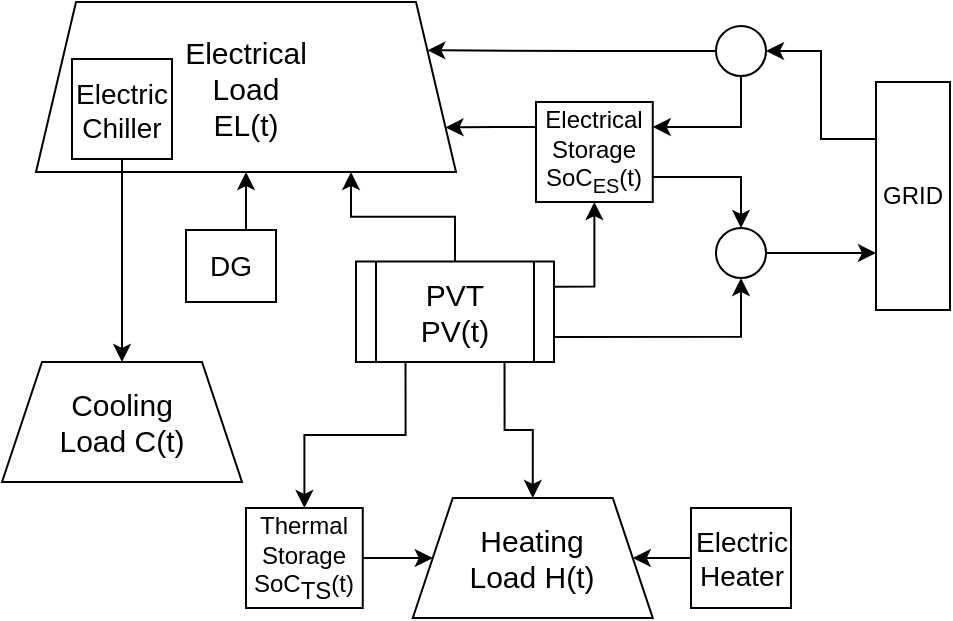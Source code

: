 <mxfile version="14.1.9" type="github">
  <diagram id="05P3EtJSHdNtM1MA3jFJ" name="Page-1">
    <mxGraphModel dx="716" dy="378" grid="1" gridSize="10" guides="1" tooltips="1" connect="1" arrows="1" fold="1" page="1" pageScale="1" pageWidth="850" pageHeight="1100" math="0" shadow="0">
      <root>
        <mxCell id="0" />
        <mxCell id="1" parent="0" />
        <mxCell id="sACkI0Q_xZ0Zvb8qSm-h-85" style="edgeStyle=orthogonalEdgeStyle;rounded=0;orthogonalLoop=1;jettySize=auto;html=1;exitX=0.5;exitY=0;exitDx=0;exitDy=0;entryX=0.75;entryY=1;entryDx=0;entryDy=0;" edge="1" parent="1" source="sACkI0Q_xZ0Zvb8qSm-h-43" target="sACkI0Q_xZ0Zvb8qSm-h-45">
          <mxGeometry relative="1" as="geometry" />
        </mxCell>
        <mxCell id="sACkI0Q_xZ0Zvb8qSm-h-86" style="edgeStyle=orthogonalEdgeStyle;rounded=0;orthogonalLoop=1;jettySize=auto;html=1;exitX=1;exitY=0.75;exitDx=0;exitDy=0;entryX=0.5;entryY=1;entryDx=0;entryDy=0;" edge="1" parent="1" source="sACkI0Q_xZ0Zvb8qSm-h-43" target="sACkI0Q_xZ0Zvb8qSm-h-50">
          <mxGeometry relative="1" as="geometry" />
        </mxCell>
        <mxCell id="sACkI0Q_xZ0Zvb8qSm-h-87" style="edgeStyle=orthogonalEdgeStyle;rounded=0;orthogonalLoop=1;jettySize=auto;html=1;exitX=1;exitY=0.25;exitDx=0;exitDy=0;entryX=0.5;entryY=1;entryDx=0;entryDy=0;" edge="1" parent="1" source="sACkI0Q_xZ0Zvb8qSm-h-43" target="sACkI0Q_xZ0Zvb8qSm-h-54">
          <mxGeometry relative="1" as="geometry" />
        </mxCell>
        <mxCell id="sACkI0Q_xZ0Zvb8qSm-h-90" style="edgeStyle=orthogonalEdgeStyle;rounded=0;orthogonalLoop=1;jettySize=auto;html=1;exitX=0.75;exitY=1;exitDx=0;exitDy=0;entryX=0.5;entryY=0;entryDx=0;entryDy=0;" edge="1" parent="1" source="sACkI0Q_xZ0Zvb8qSm-h-43" target="sACkI0Q_xZ0Zvb8qSm-h-55">
          <mxGeometry relative="1" as="geometry" />
        </mxCell>
        <mxCell id="sACkI0Q_xZ0Zvb8qSm-h-91" style="edgeStyle=orthogonalEdgeStyle;rounded=0;orthogonalLoop=1;jettySize=auto;html=1;exitX=0.25;exitY=1;exitDx=0;exitDy=0;" edge="1" parent="1" source="sACkI0Q_xZ0Zvb8qSm-h-43" target="sACkI0Q_xZ0Zvb8qSm-h-53">
          <mxGeometry relative="1" as="geometry" />
        </mxCell>
        <mxCell id="sACkI0Q_xZ0Zvb8qSm-h-43" value="PVT&lt;br&gt;PV(t)" style="shape=process;whiteSpace=wrap;html=1;backgroundOutline=1;fontSize=15;" vertex="1" parent="1">
          <mxGeometry x="660" y="749.75" width="99" height="50.25" as="geometry" />
        </mxCell>
        <mxCell id="sACkI0Q_xZ0Zvb8qSm-h-95" style="edgeStyle=orthogonalEdgeStyle;rounded=0;orthogonalLoop=1;jettySize=auto;html=1;exitX=0.5;exitY=0;exitDx=0;exitDy=0;entryX=0.5;entryY=1;entryDx=0;entryDy=0;" edge="1" parent="1" source="sACkI0Q_xZ0Zvb8qSm-h-44" target="sACkI0Q_xZ0Zvb8qSm-h-45">
          <mxGeometry relative="1" as="geometry" />
        </mxCell>
        <mxCell id="sACkI0Q_xZ0Zvb8qSm-h-44" value="DG" style="rounded=0;whiteSpace=wrap;html=1;fontSize=14;" vertex="1" parent="1">
          <mxGeometry x="575" y="734" width="45" height="36" as="geometry" />
        </mxCell>
        <mxCell id="sACkI0Q_xZ0Zvb8qSm-h-45" value="Electrical &lt;br&gt;Load&lt;br&gt;EL(t)" style="shape=trapezoid;perimeter=trapezoidPerimeter;whiteSpace=wrap;html=1;fixedSize=1;fontSize=15;" vertex="1" parent="1">
          <mxGeometry x="500" y="620" width="210" height="85" as="geometry" />
        </mxCell>
        <mxCell id="sACkI0Q_xZ0Zvb8qSm-h-89" style="edgeStyle=orthogonalEdgeStyle;rounded=0;orthogonalLoop=1;jettySize=auto;html=1;exitX=0.5;exitY=1;exitDx=0;exitDy=0;entryX=0.5;entryY=0;entryDx=0;entryDy=0;" edge="1" parent="1" source="sACkI0Q_xZ0Zvb8qSm-h-46" target="sACkI0Q_xZ0Zvb8qSm-h-51">
          <mxGeometry relative="1" as="geometry" />
        </mxCell>
        <mxCell id="sACkI0Q_xZ0Zvb8qSm-h-46" value="Electric&lt;br&gt;Chiller" style="whiteSpace=wrap;html=1;aspect=fixed;fontSize=14;" vertex="1" parent="1">
          <mxGeometry x="518" y="648.5" width="50" height="50" as="geometry" />
        </mxCell>
        <mxCell id="sACkI0Q_xZ0Zvb8qSm-h-62" style="edgeStyle=orthogonalEdgeStyle;rounded=0;orthogonalLoop=1;jettySize=auto;html=1;exitX=0;exitY=0.25;exitDx=0;exitDy=0;entryX=1;entryY=0.5;entryDx=0;entryDy=0;" edge="1" parent="1" source="sACkI0Q_xZ0Zvb8qSm-h-48" target="sACkI0Q_xZ0Zvb8qSm-h-49">
          <mxGeometry relative="1" as="geometry" />
        </mxCell>
        <mxCell id="sACkI0Q_xZ0Zvb8qSm-h-48" value="GRID" style="rounded=0;whiteSpace=wrap;html=1;fontSize=12;" vertex="1" parent="1">
          <mxGeometry x="920" y="660" width="37" height="114" as="geometry" />
        </mxCell>
        <mxCell id="sACkI0Q_xZ0Zvb8qSm-h-63" style="edgeStyle=orthogonalEdgeStyle;rounded=0;orthogonalLoop=1;jettySize=auto;html=1;entryX=1;entryY=0.25;entryDx=0;entryDy=0;" edge="1" parent="1" source="sACkI0Q_xZ0Zvb8qSm-h-49" target="sACkI0Q_xZ0Zvb8qSm-h-45">
          <mxGeometry relative="1" as="geometry" />
        </mxCell>
        <mxCell id="sACkI0Q_xZ0Zvb8qSm-h-88" style="edgeStyle=orthogonalEdgeStyle;rounded=0;orthogonalLoop=1;jettySize=auto;html=1;exitX=0.5;exitY=1;exitDx=0;exitDy=0;entryX=1;entryY=0.25;entryDx=0;entryDy=0;" edge="1" parent="1" source="sACkI0Q_xZ0Zvb8qSm-h-49" target="sACkI0Q_xZ0Zvb8qSm-h-54">
          <mxGeometry relative="1" as="geometry" />
        </mxCell>
        <mxCell id="sACkI0Q_xZ0Zvb8qSm-h-49" value="" style="ellipse;whiteSpace=wrap;html=1;aspect=fixed;" vertex="1" parent="1">
          <mxGeometry x="840" y="632" width="25" height="25" as="geometry" />
        </mxCell>
        <mxCell id="sACkI0Q_xZ0Zvb8qSm-h-66" style="edgeStyle=orthogonalEdgeStyle;rounded=0;orthogonalLoop=1;jettySize=auto;html=1;exitX=1;exitY=0.5;exitDx=0;exitDy=0;entryX=0;entryY=0.75;entryDx=0;entryDy=0;" edge="1" parent="1" source="sACkI0Q_xZ0Zvb8qSm-h-50" target="sACkI0Q_xZ0Zvb8qSm-h-48">
          <mxGeometry relative="1" as="geometry" />
        </mxCell>
        <mxCell id="sACkI0Q_xZ0Zvb8qSm-h-50" value="" style="ellipse;whiteSpace=wrap;html=1;aspect=fixed;" vertex="1" parent="1">
          <mxGeometry x="840" y="733" width="25" height="25" as="geometry" />
        </mxCell>
        <mxCell id="sACkI0Q_xZ0Zvb8qSm-h-51" value="Cooling&lt;br&gt;Load C(t)" style="shape=trapezoid;perimeter=trapezoidPerimeter;whiteSpace=wrap;html=1;fixedSize=1;fontSize=15;" vertex="1" parent="1">
          <mxGeometry x="483" y="800" width="120" height="60" as="geometry" />
        </mxCell>
        <mxCell id="sACkI0Q_xZ0Zvb8qSm-h-92" value="" style="edgeStyle=orthogonalEdgeStyle;rounded=0;orthogonalLoop=1;jettySize=auto;html=1;" edge="1" parent="1" source="sACkI0Q_xZ0Zvb8qSm-h-53" target="sACkI0Q_xZ0Zvb8qSm-h-55">
          <mxGeometry relative="1" as="geometry" />
        </mxCell>
        <mxCell id="sACkI0Q_xZ0Zvb8qSm-h-53" value="Thermal Storage&lt;br style=&quot;font-size: 12px;&quot;&gt;SoC&lt;sub style=&quot;font-size: 12px;&quot;&gt;TS&lt;/sub&gt;(t)" style="rounded=0;whiteSpace=wrap;html=1;fontSize=12;" vertex="1" parent="1">
          <mxGeometry x="605" y="873" width="58.38" height="50" as="geometry" />
        </mxCell>
        <mxCell id="sACkI0Q_xZ0Zvb8qSm-h-84" style="edgeStyle=orthogonalEdgeStyle;rounded=0;orthogonalLoop=1;jettySize=auto;html=1;exitX=0;exitY=0.25;exitDx=0;exitDy=0;entryX=1;entryY=0.75;entryDx=0;entryDy=0;" edge="1" parent="1" source="sACkI0Q_xZ0Zvb8qSm-h-54" target="sACkI0Q_xZ0Zvb8qSm-h-45">
          <mxGeometry relative="1" as="geometry" />
        </mxCell>
        <mxCell id="sACkI0Q_xZ0Zvb8qSm-h-54" value="Electrical Storage&lt;br&gt;SoC&lt;sub&gt;ES&lt;/sub&gt;(t)" style="rounded=0;whiteSpace=wrap;html=1;" vertex="1" parent="1">
          <mxGeometry x="750" y="670" width="58.38" height="50" as="geometry" />
        </mxCell>
        <mxCell id="sACkI0Q_xZ0Zvb8qSm-h-55" value="Heating&lt;br&gt;Load H(t)" style="shape=trapezoid;perimeter=trapezoidPerimeter;whiteSpace=wrap;html=1;fixedSize=1;fontSize=15;" vertex="1" parent="1">
          <mxGeometry x="688.38" y="868" width="120" height="60" as="geometry" />
        </mxCell>
        <mxCell id="sACkI0Q_xZ0Zvb8qSm-h-77" style="edgeStyle=orthogonalEdgeStyle;rounded=0;orthogonalLoop=1;jettySize=auto;html=1;exitX=1;exitY=0.75;exitDx=0;exitDy=0;entryX=0.5;entryY=0;entryDx=0;entryDy=0;" edge="1" parent="1" source="sACkI0Q_xZ0Zvb8qSm-h-54" target="sACkI0Q_xZ0Zvb8qSm-h-50">
          <mxGeometry relative="1" as="geometry">
            <mxPoint x="775.0" y="777.75" as="sourcePoint" />
          </mxGeometry>
        </mxCell>
        <mxCell id="sACkI0Q_xZ0Zvb8qSm-h-94" value="" style="edgeStyle=orthogonalEdgeStyle;rounded=0;orthogonalLoop=1;jettySize=auto;html=1;" edge="1" parent="1" source="sACkI0Q_xZ0Zvb8qSm-h-93" target="sACkI0Q_xZ0Zvb8qSm-h-55">
          <mxGeometry relative="1" as="geometry" />
        </mxCell>
        <mxCell id="sACkI0Q_xZ0Zvb8qSm-h-93" value="Electric&lt;br&gt;Heater" style="whiteSpace=wrap;html=1;aspect=fixed;fontSize=14;" vertex="1" parent="1">
          <mxGeometry x="827.5" y="873" width="50" height="50" as="geometry" />
        </mxCell>
      </root>
    </mxGraphModel>
  </diagram>
</mxfile>
